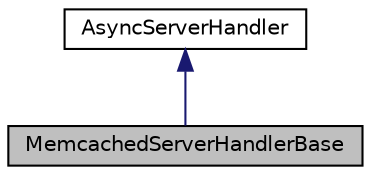 digraph "MemcachedServerHandlerBase"
{
  edge [fontname="Helvetica",fontsize="10",labelfontname="Helvetica",labelfontsize="10"];
  node [fontname="Helvetica",fontsize="10",shape=record];
  Node1 [label="MemcachedServerHandlerBase",height=0.2,width=0.4,color="black", fillcolor="grey75", style="filled", fontcolor="black"];
  Node2 -> Node1 [dir="back",color="midnightblue",fontsize="10",style="solid",fontname="Helvetica"];
  Node2 [label="AsyncServerHandler",height=0.2,width=0.4,color="black", fillcolor="white", style="filled",URL="$structevo_1_1_async_server_handler.html",tooltip="Base async I/O server handler. "];
}
